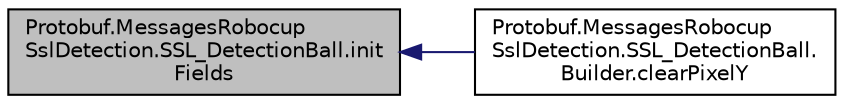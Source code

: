 digraph "Protobuf.MessagesRobocupSslDetection.SSL_DetectionBall.initFields"
{
 // INTERACTIVE_SVG=YES
  edge [fontname="Helvetica",fontsize="10",labelfontname="Helvetica",labelfontsize="10"];
  node [fontname="Helvetica",fontsize="10",shape=record];
  rankdir="LR";
  Node1 [label="Protobuf.MessagesRobocup\lSslDetection.SSL_DetectionBall.init\lFields",height=0.2,width=0.4,color="black", fillcolor="grey75", style="filled", fontcolor="black"];
  Node1 -> Node2 [dir="back",color="midnightblue",fontsize="10",style="solid",fontname="Helvetica"];
  Node2 [label="Protobuf.MessagesRobocup\lSslDetection.SSL_DetectionBall.\lBuilder.clearPixelY",height=0.2,width=0.4,color="black", fillcolor="white", style="filled",URL="$d4/d55/class_protobuf_1_1_messages_robocup_ssl_detection_1_1_s_s_l___detection_ball_1_1_builder.html#ab881e179b2b064c6c94220d2dd467f46"];
}
